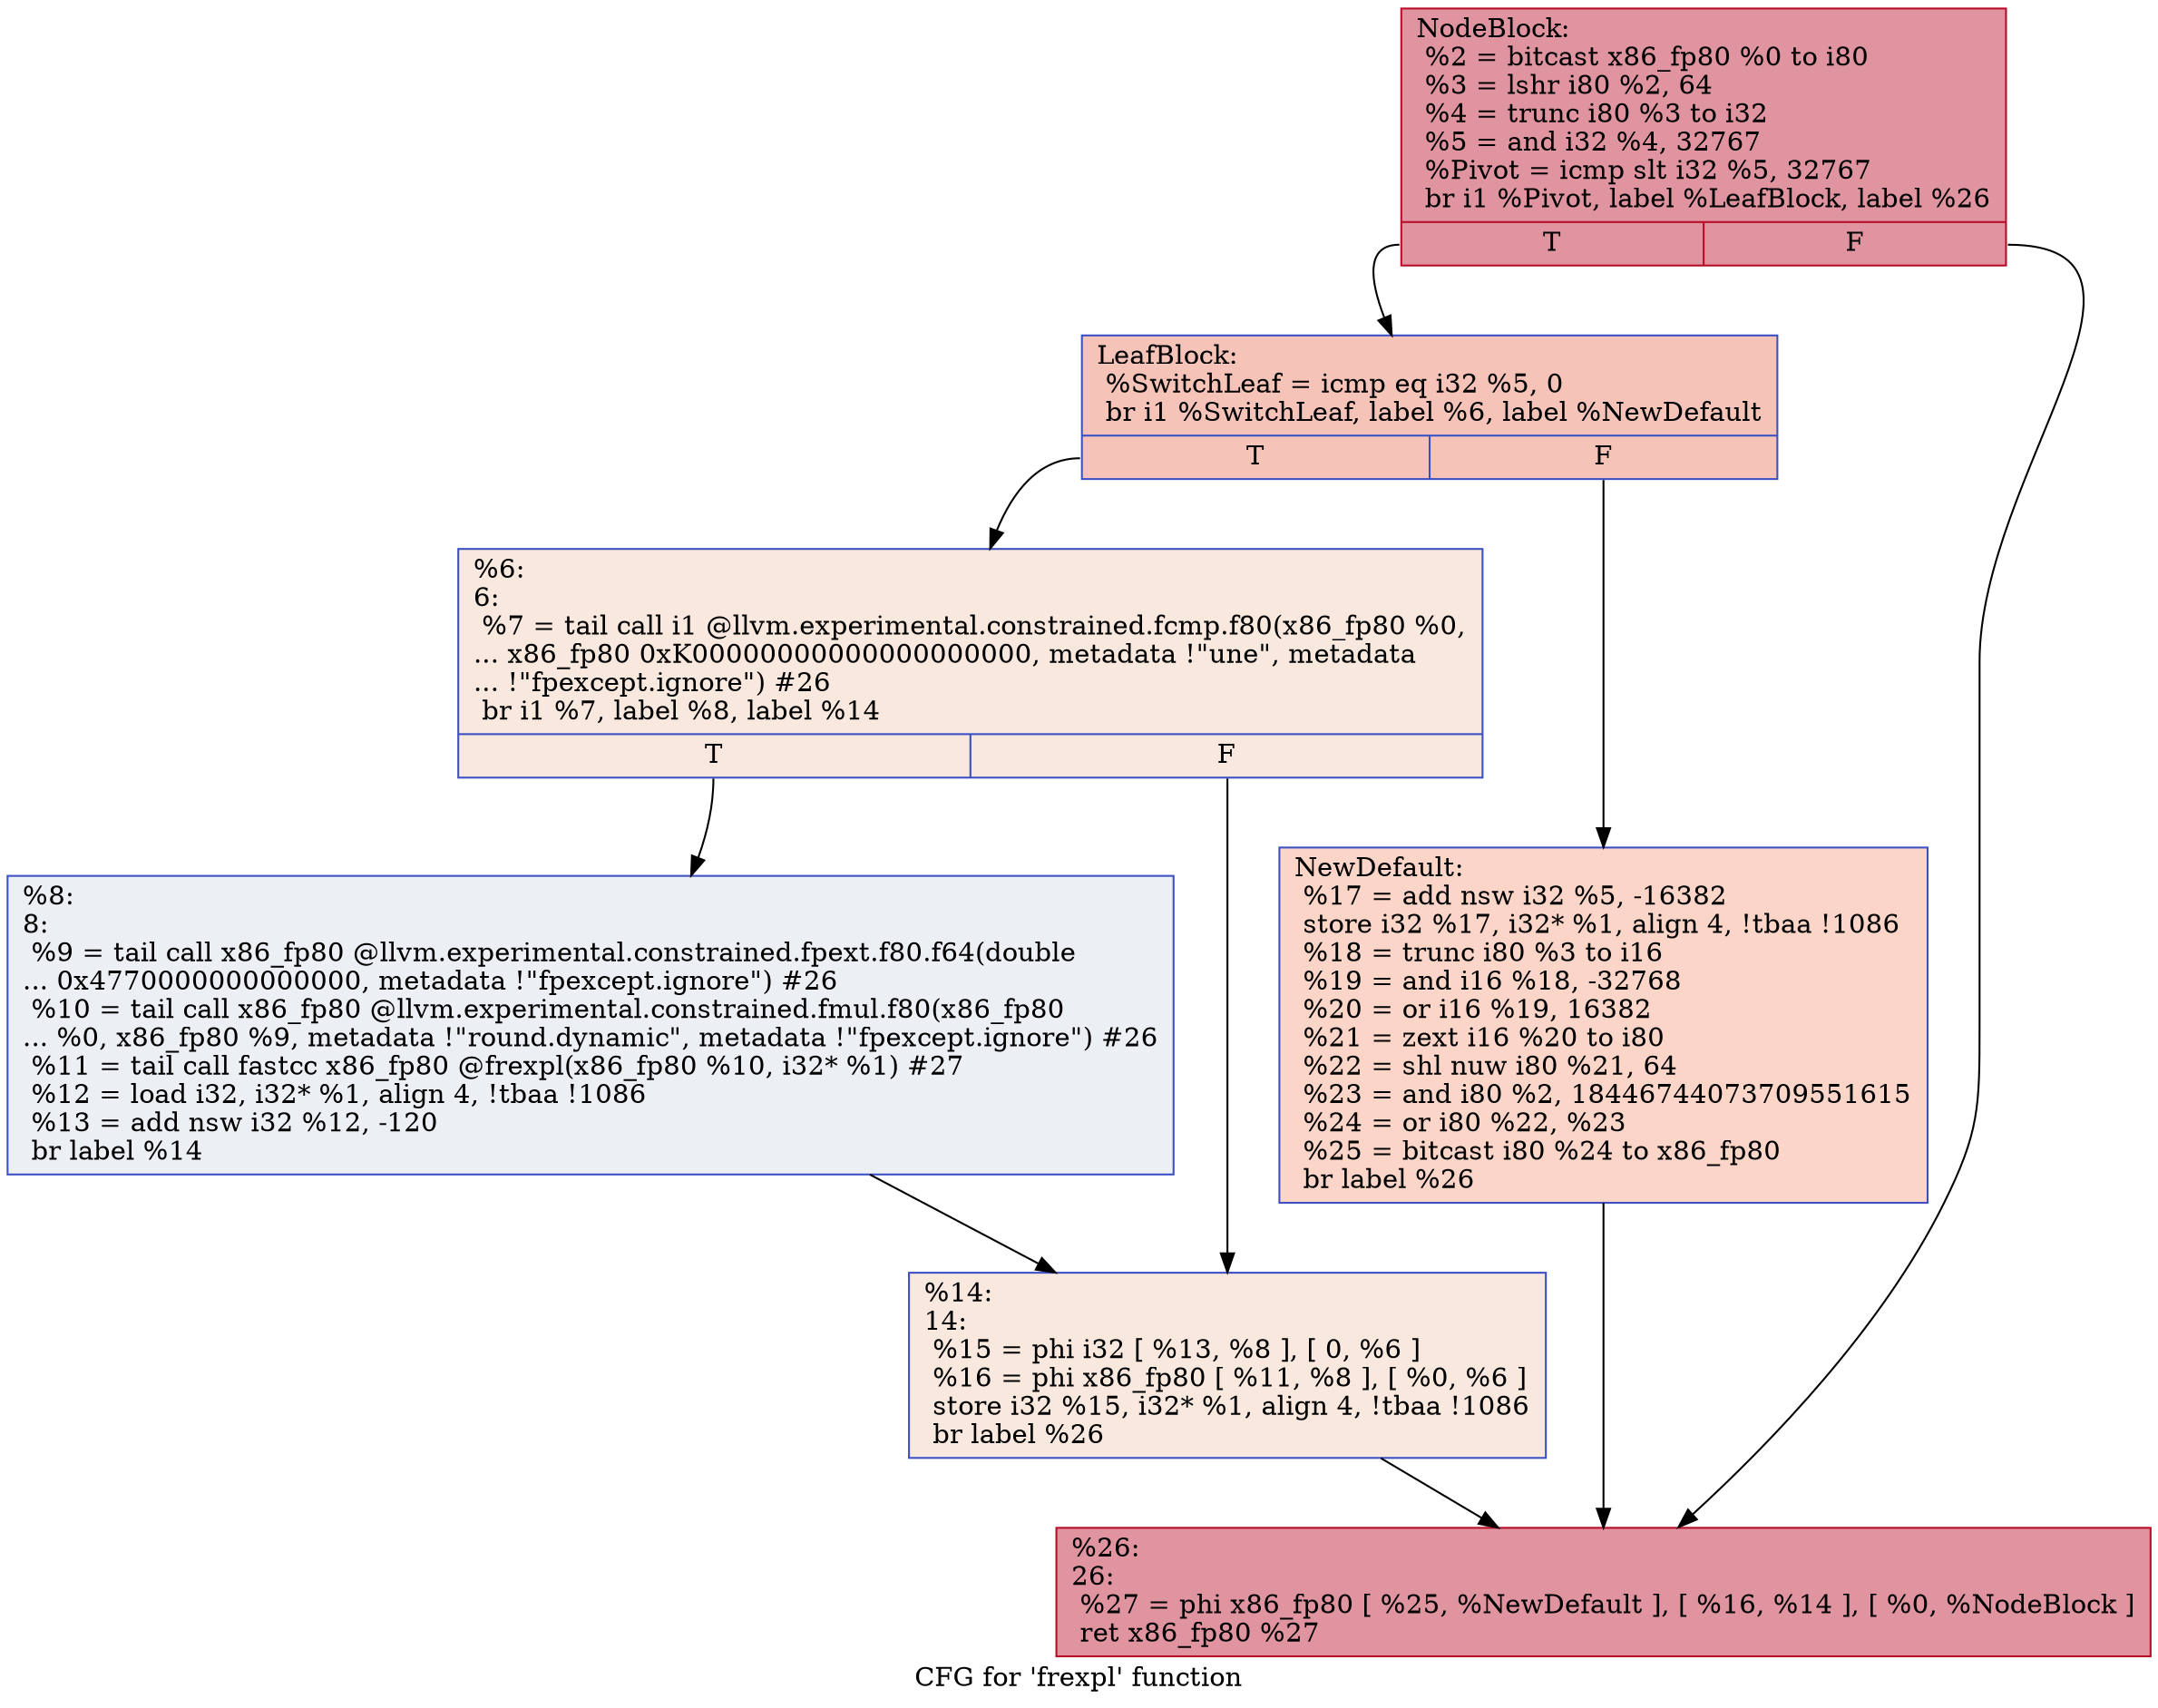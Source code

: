 digraph "CFG for 'frexpl' function" {
	label="CFG for 'frexpl' function";

	Node0x24c6ae0 [shape=record,color="#b70d28ff", style=filled, fillcolor="#b70d2870",label="{NodeBlock:\l  %2 = bitcast x86_fp80 %0 to i80\l  %3 = lshr i80 %2, 64\l  %4 = trunc i80 %3 to i32\l  %5 = and i32 %4, 32767\l  %Pivot = icmp slt i32 %5, 32767\l  br i1 %Pivot, label %LeafBlock, label %26\l|{<s0>T|<s1>F}}"];
	Node0x24c6ae0:s0 -> Node0x24c6e00;
	Node0x24c6ae0:s1 -> Node0x24c6f90;
	Node0x24c6e00 [shape=record,color="#3d50c3ff", style=filled, fillcolor="#e8765c70",label="{LeafBlock:                                        \l  %SwitchLeaf = icmp eq i32 %5, 0\l  br i1 %SwitchLeaf, label %6, label %NewDefault\l|{<s0>T|<s1>F}}"];
	Node0x24c6e00:s0 -> Node0x24c6e50;
	Node0x24c6e00:s1 -> Node0x24c6f40;
	Node0x24c6e50 [shape=record,color="#3d50c3ff", style=filled, fillcolor="#f2cab570",label="{%6:\l6:                                                \l  %7 = tail call i1 @llvm.experimental.constrained.fcmp.f80(x86_fp80 %0,\l... x86_fp80 0xK00000000000000000000, metadata !\"une\", metadata\l... !\"fpexcept.ignore\") #26\l  br i1 %7, label %8, label %14\l|{<s0>T|<s1>F}}"];
	Node0x24c6e50:s0 -> Node0x24c6ea0;
	Node0x24c6e50:s1 -> Node0x24c6ef0;
	Node0x24c6ea0 [shape=record,color="#3d50c3ff", style=filled, fillcolor="#d4dbe670",label="{%8:\l8:                                                \l  %9 = tail call x86_fp80 @llvm.experimental.constrained.fpext.f80.f64(double\l... 0x4770000000000000, metadata !\"fpexcept.ignore\") #26\l  %10 = tail call x86_fp80 @llvm.experimental.constrained.fmul.f80(x86_fp80\l... %0, x86_fp80 %9, metadata !\"round.dynamic\", metadata !\"fpexcept.ignore\") #26\l  %11 = tail call fastcc x86_fp80 @frexpl(x86_fp80 %10, i32* %1) #27\l  %12 = load i32, i32* %1, align 4, !tbaa !1086\l  %13 = add nsw i32 %12, -120\l  br label %14\l}"];
	Node0x24c6ea0 -> Node0x24c6ef0;
	Node0x24c6ef0 [shape=record,color="#3d50c3ff", style=filled, fillcolor="#f2cab570",label="{%14:\l14:                                               \l  %15 = phi i32 [ %13, %8 ], [ 0, %6 ]\l  %16 = phi x86_fp80 [ %11, %8 ], [ %0, %6 ]\l  store i32 %15, i32* %1, align 4, !tbaa !1086\l  br label %26\l}"];
	Node0x24c6ef0 -> Node0x24c6f90;
	Node0x24c6f40 [shape=record,color="#3d50c3ff", style=filled, fillcolor="#f5a08170",label="{NewDefault:                                       \l  %17 = add nsw i32 %5, -16382\l  store i32 %17, i32* %1, align 4, !tbaa !1086\l  %18 = trunc i80 %3 to i16\l  %19 = and i16 %18, -32768\l  %20 = or i16 %19, 16382\l  %21 = zext i16 %20 to i80\l  %22 = shl nuw i80 %21, 64\l  %23 = and i80 %2, 18446744073709551615\l  %24 = or i80 %22, %23\l  %25 = bitcast i80 %24 to x86_fp80\l  br label %26\l}"];
	Node0x24c6f40 -> Node0x24c6f90;
	Node0x24c6f90 [shape=record,color="#b70d28ff", style=filled, fillcolor="#b70d2870",label="{%26:\l26:                                               \l  %27 = phi x86_fp80 [ %25, %NewDefault ], [ %16, %14 ], [ %0, %NodeBlock ]\l  ret x86_fp80 %27\l}"];
}
